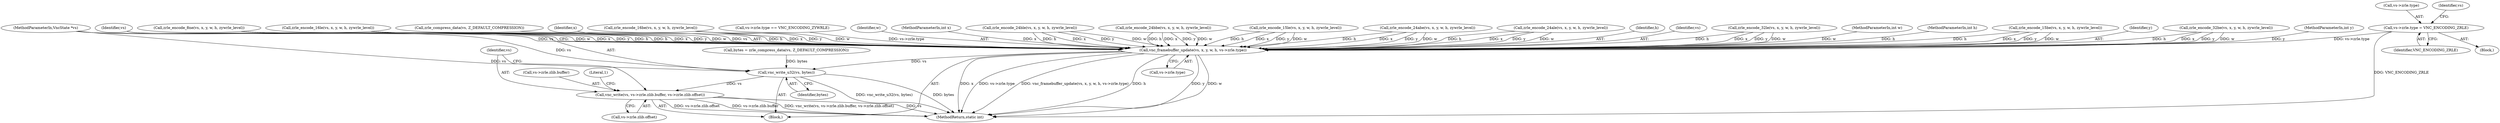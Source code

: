 digraph "0_qemu_9f64916da20eea67121d544698676295bbb105a7_8@pointer" {
"1000160" [label="(Call,vs->zrle.type = VNC_ENCODING_ZRLE)"];
"1000460" [label="(Call,vnc_framebuffer_update(vs, x, y, w, h, vs->zrle.type))"];
"1000471" [label="(Call,vnc_write_u32(vs, bytes))"];
"1000474" [label="(Call,vnc_write(vs, vs->zrle.zlib.buffer, vs->zrle.zlib.offset))"];
"1000445" [label="(Call,zrle_encode_32le(vs, x, y, w, h, zywrle_level))"];
"1000104" [label="(MethodParameterIn,int w)"];
"1000105" [label="(MethodParameterIn,int h)"];
"1000101" [label="(MethodParameterIn,VncState *vs)"];
"1000259" [label="(Call,zrle_encode_15be(vs, x, y, w, h, zywrle_level))"];
"1000455" [label="(Call,bytes = zrle_compress_data(vs, Z_DEFAULT_COMPRESSION))"];
"1000483" [label="(Call,vs->zrle.zlib.offset)"];
"1000463" [label="(Identifier,y)"];
"1000466" [label="(Call,vs->zrle.type)"];
"1000161" [label="(Call,vs->zrle.type)"];
"1000436" [label="(Call,zrle_encode_32be(vs, x, y, w, h, zywrle_level))"];
"1000103" [label="(MethodParameterIn,int y)"];
"1000492" [label="(MethodReturn,static int)"];
"1000166" [label="(Identifier,VNC_ENCODING_ZRLE)"];
"1000215" [label="(Call,zrle_encode_8ne(vs, x, y, w, h, zywrle_level))"];
"1000476" [label="(Call,vs->zrle.zlib.buffer)"];
"1000247" [label="(Call,zrle_encode_16le(vs, x, y, w, h, zywrle_level))"];
"1000106" [label="(Block,)"];
"1000457" [label="(Call,zrle_compress_data(vs, Z_DEFAULT_COMPRESSION))"];
"1000462" [label="(Identifier,x)"];
"1000473" [label="(Identifier,bytes)"];
"1000238" [label="(Call,zrle_encode_16be(vs, x, y, w, h, zywrle_level))"];
"1000160" [label="(Call,vs->zrle.type = VNC_ENCODING_ZRLE)"];
"1000122" [label="(Call,vs->zrle.type == VNC_ENCODING_ZYWRLE)"];
"1000460" [label="(Call,vnc_framebuffer_update(vs, x, y, w, h, vs->zrle.type))"];
"1000474" [label="(Call,vnc_write(vs, vs->zrle.zlib.buffer, vs->zrle.zlib.offset))"];
"1000491" [label="(Literal,1)"];
"1000464" [label="(Identifier,w)"];
"1000102" [label="(MethodParameterIn,int x)"];
"1000475" [label="(Identifier,vs)"];
"1000424" [label="(Call,zrle_encode_24ble(vs, x, y, w, h, zywrle_level))"];
"1000415" [label="(Call,zrle_encode_24bbe(vs, x, y, w, h, zywrle_level))"];
"1000268" [label="(Call,zrle_encode_15le(vs, x, y, w, h, zywrle_level))"];
"1000156" [label="(Block,)"];
"1000385" [label="(Call,zrle_encode_24abe(vs, x, y, w, h, zywrle_level))"];
"1000471" [label="(Call,vnc_write_u32(vs, bytes))"];
"1000472" [label="(Identifier,vs)"];
"1000394" [label="(Call,zrle_encode_24ale(vs, x, y, w, h, zywrle_level))"];
"1000204" [label="(Identifier,vs)"];
"1000465" [label="(Identifier,h)"];
"1000461" [label="(Identifier,vs)"];
"1000160" -> "1000156"  [label="AST: "];
"1000160" -> "1000166"  [label="CFG: "];
"1000161" -> "1000160"  [label="AST: "];
"1000166" -> "1000160"  [label="AST: "];
"1000204" -> "1000160"  [label="CFG: "];
"1000160" -> "1000492"  [label="DDG: VNC_ENCODING_ZRLE"];
"1000160" -> "1000460"  [label="DDG: vs->zrle.type"];
"1000460" -> "1000106"  [label="AST: "];
"1000460" -> "1000466"  [label="CFG: "];
"1000461" -> "1000460"  [label="AST: "];
"1000462" -> "1000460"  [label="AST: "];
"1000463" -> "1000460"  [label="AST: "];
"1000464" -> "1000460"  [label="AST: "];
"1000465" -> "1000460"  [label="AST: "];
"1000466" -> "1000460"  [label="AST: "];
"1000472" -> "1000460"  [label="CFG: "];
"1000460" -> "1000492"  [label="DDG: vnc_framebuffer_update(vs, x, y, w, h, vs->zrle.type)"];
"1000460" -> "1000492"  [label="DDG: h"];
"1000460" -> "1000492"  [label="DDG: y"];
"1000460" -> "1000492"  [label="DDG: w"];
"1000460" -> "1000492"  [label="DDG: x"];
"1000460" -> "1000492"  [label="DDG: vs->zrle.type"];
"1000457" -> "1000460"  [label="DDG: vs"];
"1000101" -> "1000460"  [label="DDG: vs"];
"1000394" -> "1000460"  [label="DDG: x"];
"1000394" -> "1000460"  [label="DDG: y"];
"1000394" -> "1000460"  [label="DDG: w"];
"1000394" -> "1000460"  [label="DDG: h"];
"1000436" -> "1000460"  [label="DDG: x"];
"1000436" -> "1000460"  [label="DDG: y"];
"1000436" -> "1000460"  [label="DDG: w"];
"1000436" -> "1000460"  [label="DDG: h"];
"1000424" -> "1000460"  [label="DDG: x"];
"1000424" -> "1000460"  [label="DDG: y"];
"1000424" -> "1000460"  [label="DDG: w"];
"1000424" -> "1000460"  [label="DDG: h"];
"1000445" -> "1000460"  [label="DDG: x"];
"1000445" -> "1000460"  [label="DDG: y"];
"1000445" -> "1000460"  [label="DDG: w"];
"1000445" -> "1000460"  [label="DDG: h"];
"1000385" -> "1000460"  [label="DDG: x"];
"1000385" -> "1000460"  [label="DDG: y"];
"1000385" -> "1000460"  [label="DDG: w"];
"1000385" -> "1000460"  [label="DDG: h"];
"1000415" -> "1000460"  [label="DDG: x"];
"1000415" -> "1000460"  [label="DDG: y"];
"1000415" -> "1000460"  [label="DDG: w"];
"1000415" -> "1000460"  [label="DDG: h"];
"1000268" -> "1000460"  [label="DDG: x"];
"1000268" -> "1000460"  [label="DDG: y"];
"1000268" -> "1000460"  [label="DDG: w"];
"1000268" -> "1000460"  [label="DDG: h"];
"1000259" -> "1000460"  [label="DDG: x"];
"1000259" -> "1000460"  [label="DDG: y"];
"1000259" -> "1000460"  [label="DDG: w"];
"1000259" -> "1000460"  [label="DDG: h"];
"1000247" -> "1000460"  [label="DDG: x"];
"1000247" -> "1000460"  [label="DDG: y"];
"1000247" -> "1000460"  [label="DDG: w"];
"1000247" -> "1000460"  [label="DDG: h"];
"1000238" -> "1000460"  [label="DDG: x"];
"1000238" -> "1000460"  [label="DDG: y"];
"1000238" -> "1000460"  [label="DDG: w"];
"1000238" -> "1000460"  [label="DDG: h"];
"1000215" -> "1000460"  [label="DDG: x"];
"1000215" -> "1000460"  [label="DDG: y"];
"1000215" -> "1000460"  [label="DDG: w"];
"1000215" -> "1000460"  [label="DDG: h"];
"1000102" -> "1000460"  [label="DDG: x"];
"1000103" -> "1000460"  [label="DDG: y"];
"1000104" -> "1000460"  [label="DDG: w"];
"1000105" -> "1000460"  [label="DDG: h"];
"1000122" -> "1000460"  [label="DDG: vs->zrle.type"];
"1000460" -> "1000471"  [label="DDG: vs"];
"1000471" -> "1000106"  [label="AST: "];
"1000471" -> "1000473"  [label="CFG: "];
"1000472" -> "1000471"  [label="AST: "];
"1000473" -> "1000471"  [label="AST: "];
"1000475" -> "1000471"  [label="CFG: "];
"1000471" -> "1000492"  [label="DDG: bytes"];
"1000471" -> "1000492"  [label="DDG: vnc_write_u32(vs, bytes)"];
"1000101" -> "1000471"  [label="DDG: vs"];
"1000455" -> "1000471"  [label="DDG: bytes"];
"1000471" -> "1000474"  [label="DDG: vs"];
"1000474" -> "1000106"  [label="AST: "];
"1000474" -> "1000483"  [label="CFG: "];
"1000475" -> "1000474"  [label="AST: "];
"1000476" -> "1000474"  [label="AST: "];
"1000483" -> "1000474"  [label="AST: "];
"1000491" -> "1000474"  [label="CFG: "];
"1000474" -> "1000492"  [label="DDG: vs->zrle.zlib.offset"];
"1000474" -> "1000492"  [label="DDG: vs->zrle.zlib.buffer"];
"1000474" -> "1000492"  [label="DDG: vnc_write(vs, vs->zrle.zlib.buffer, vs->zrle.zlib.offset)"];
"1000474" -> "1000492"  [label="DDG: vs"];
"1000101" -> "1000474"  [label="DDG: vs"];
}
